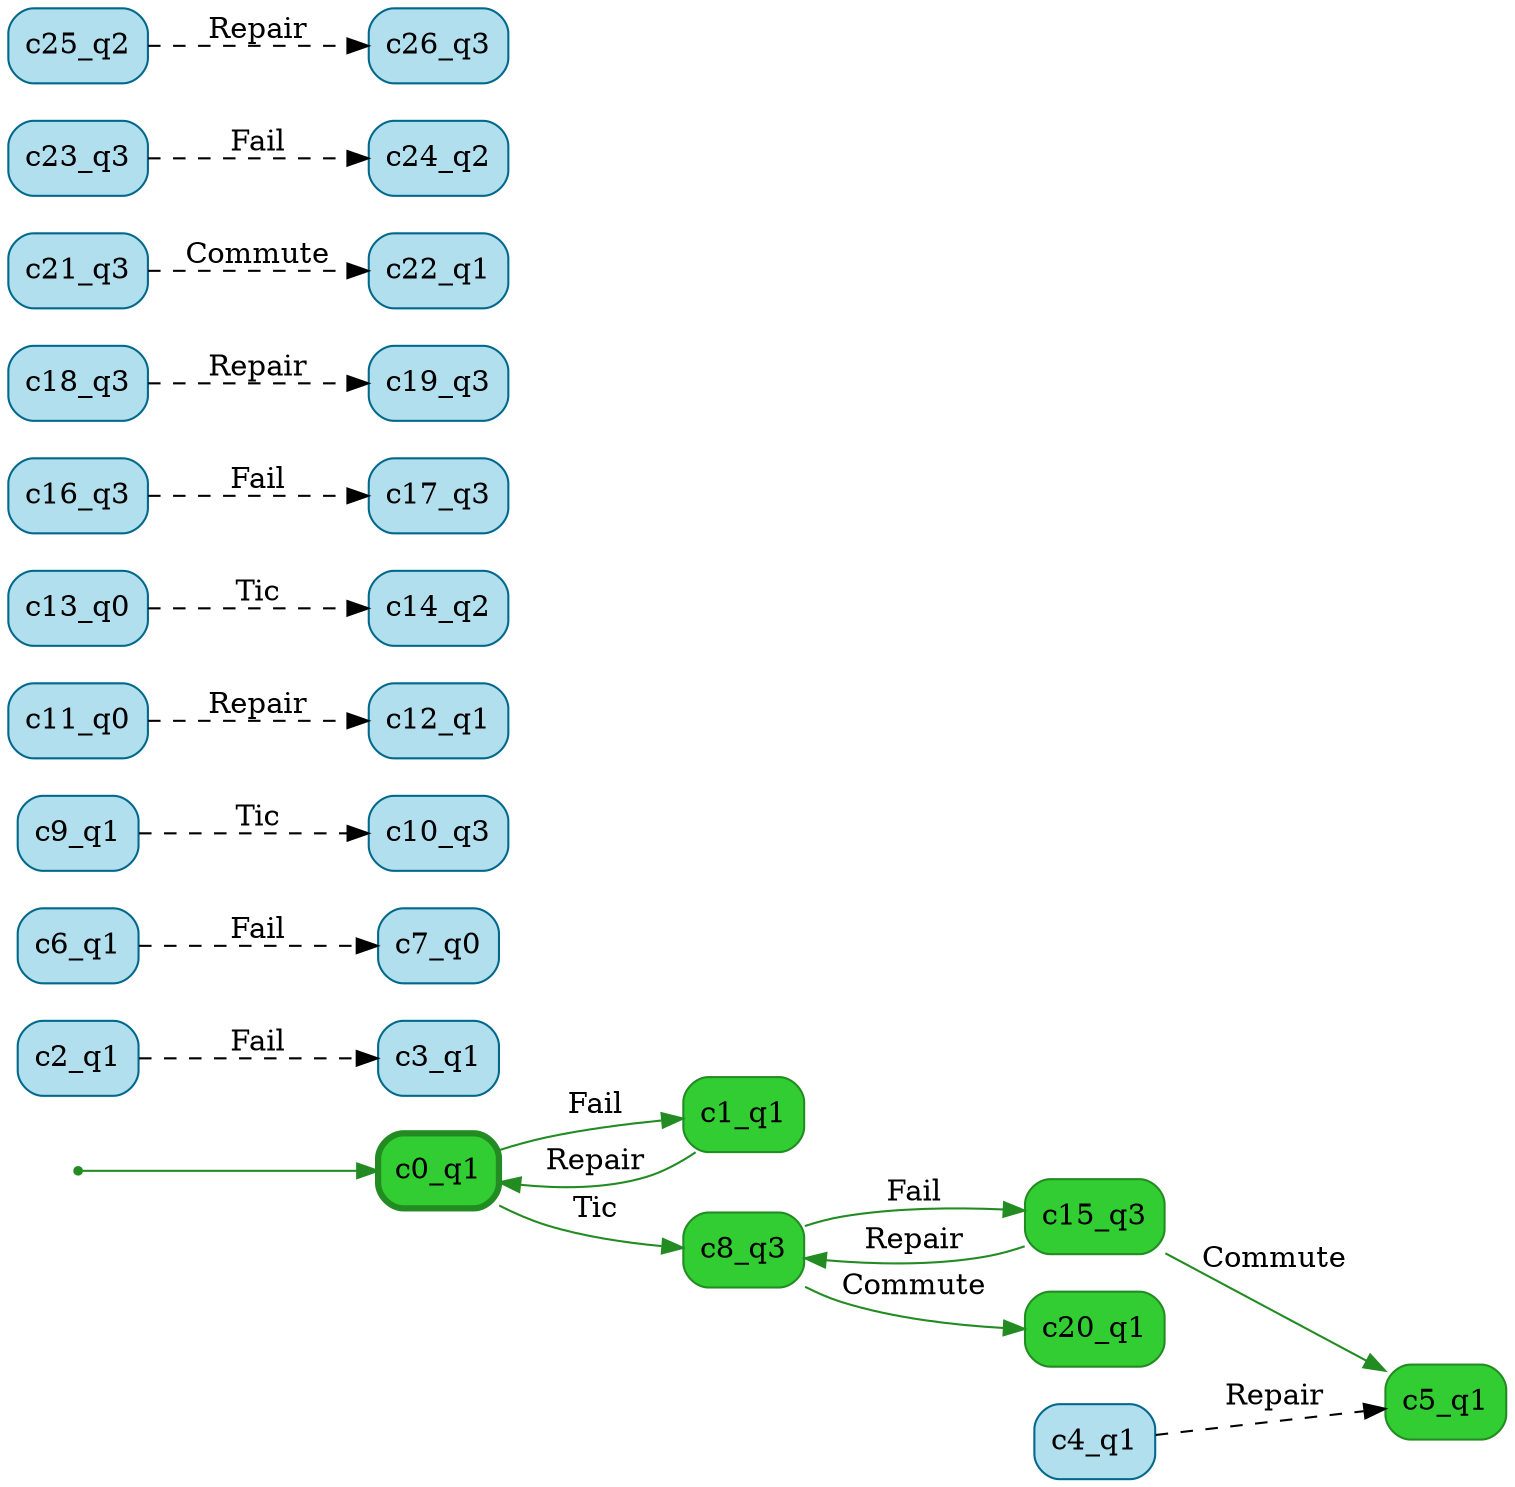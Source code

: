 digraph g {

	rankdir="LR"

	__invisible__[shape="point", color="forestgreen"]
	c0_q1[label="c0_q1", shape="box", style="rounded, filled", color="forestgreen", fillcolor="limegreen", penwidth=3] // Initial
	c1_q1[label="c1_q1", shape="box", style="rounded, filled", color="forestgreen", fillcolor="limegreen"]
	c8_q3[label="c8_q3", shape="box", style="rounded, filled", color="forestgreen", fillcolor="limegreen"]
	c15_q3[label="c15_q3", shape="box", style="rounded, filled", color="forestgreen", fillcolor="limegreen"]
	c5_q1[label="c5_q1", shape="box", style="rounded, filled", color="forestgreen", fillcolor="limegreen"]
	c20_q1[label="c20_q1", shape="box", style="rounded, filled", color="forestgreen", fillcolor="limegreen"]
	c2_q1[label="c2_q1", shape="box", style="rounded, filled", color="deepskyblue4", fillcolor="lightblue2"]
	c3_q1[label="c3_q1", shape="box", style="rounded, filled", color="deepskyblue4", fillcolor="lightblue2"]
	c4_q1[label="c4_q1", shape="box", style="rounded, filled", color="deepskyblue4", fillcolor="lightblue2"]
	c6_q1[label="c6_q1", shape="box", style="rounded, filled", color="deepskyblue4", fillcolor="lightblue2"]
	c7_q0[label="c7_q0", shape="box", style="rounded, filled", color="deepskyblue4", fillcolor="lightblue2"]
	c9_q1[label="c9_q1", shape="box", style="rounded, filled", color="deepskyblue4", fillcolor="lightblue2"]
	c10_q3[label="c10_q3", shape="box", style="rounded, filled", color="deepskyblue4", fillcolor="lightblue2"]
	c11_q0[label="c11_q0", shape="box", style="rounded, filled", color="deepskyblue4", fillcolor="lightblue2"]
	c12_q1[label="c12_q1", shape="box", style="rounded, filled", color="deepskyblue4", fillcolor="lightblue2"]
	c13_q0[label="c13_q0", shape="box", style="rounded, filled", color="deepskyblue4", fillcolor="lightblue2"]
	c14_q2[label="c14_q2", shape="box", style="rounded, filled", color="deepskyblue4", fillcolor="lightblue2"]
	c16_q3[label="c16_q3", shape="box", style="rounded, filled", color="deepskyblue4", fillcolor="lightblue2"]
	c17_q3[label="c17_q3", shape="box", style="rounded, filled", color="deepskyblue4", fillcolor="lightblue2"]
	c18_q3[label="c18_q3", shape="box", style="rounded, filled", color="deepskyblue4", fillcolor="lightblue2"]
	c19_q3[label="c19_q3", shape="box", style="rounded, filled", color="deepskyblue4", fillcolor="lightblue2"]
	c21_q3[label="c21_q3", shape="box", style="rounded, filled", color="deepskyblue4", fillcolor="lightblue2"]
	c22_q1[label="c22_q1", shape="box", style="rounded, filled", color="deepskyblue4", fillcolor="lightblue2"]
	c23_q3[label="c23_q3", shape="box", style="rounded, filled", color="deepskyblue4", fillcolor="lightblue2"]
	c24_q2[label="c24_q2", shape="box", style="rounded, filled", color="deepskyblue4", fillcolor="lightblue2"]
	c25_q2[label="c25_q2", shape="box", style="rounded, filled", color="deepskyblue4", fillcolor="lightblue2"]
	c26_q3[label="c26_q3", shape="box", style="rounded, filled", color="deepskyblue4", fillcolor="lightblue2"]

	__invisible__ -> c0_q1[color="forestgreen"]
	c0_q1 -> c1_q1[label="Fail", color="forestgreen"]
	c1_q1 -> c0_q1[label="Repair", color="forestgreen"]
	c0_q1 -> c8_q3[label="Tic", color="forestgreen"]
	c8_q3 -> c15_q3[label="Fail", color="forestgreen"]
	c15_q3 -> c8_q3[label="Repair", color="forestgreen"]
	c15_q3 -> c5_q1[label="Commute", color="forestgreen"]
	c8_q3 -> c20_q1[label="Commute", color="forestgreen"]
	c2_q1 -> c3_q1[label="Fail", color="black", style="dashed"]
	c4_q1 -> c5_q1[label="Repair", color="black", style="dashed"]
	c6_q1 -> c7_q0[label="Fail", color="black", style="dashed"]
	c9_q1 -> c10_q3[label="Tic", color="black", style="dashed"]
	c11_q0 -> c12_q1[label="Repair", color="black", style="dashed"]
	c13_q0 -> c14_q2[label="Tic", color="black", style="dashed"]
	c16_q3 -> c17_q3[label="Fail", color="black", style="dashed"]
	c18_q3 -> c19_q3[label="Repair", color="black", style="dashed"]
	c21_q3 -> c22_q1[label="Commute", color="black", style="dashed"]
	c23_q3 -> c24_q2[label="Fail", color="black", style="dashed"]
	c25_q2 -> c26_q3[label="Repair", color="black", style="dashed"]

}
